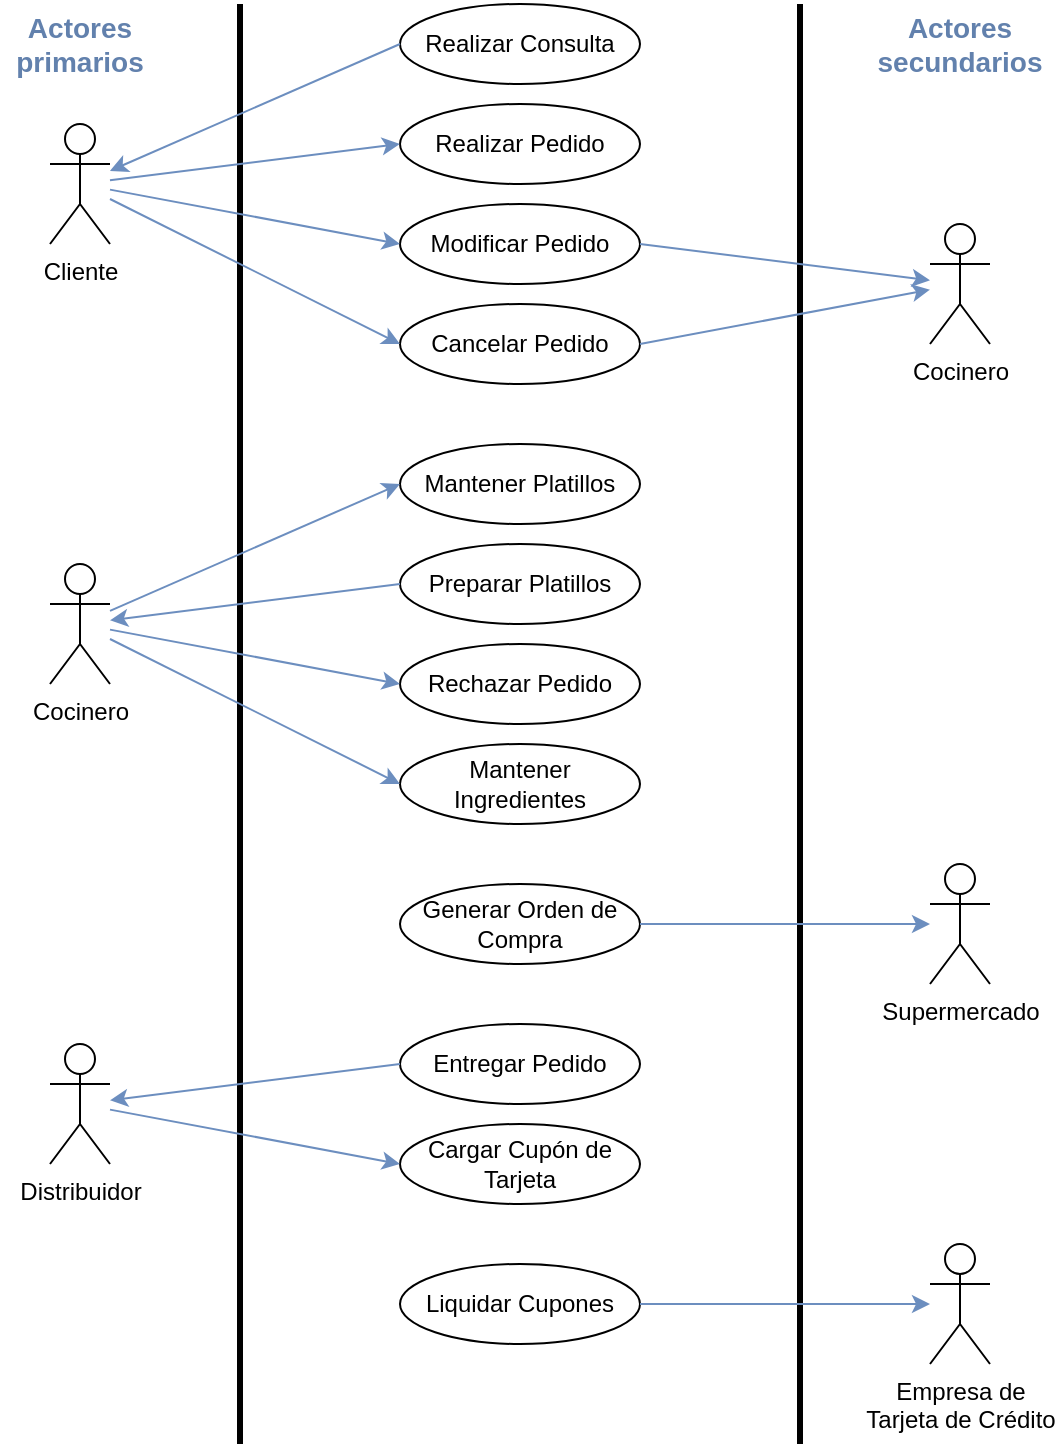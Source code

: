 <mxfile version="13.8.8" type="device"><diagram id="zngwCTSnNqY8AsrBJGvs" name="Page-1"><mxGraphModel dx="1038" dy="530" grid="1" gridSize="10" guides="1" tooltips="1" connect="1" arrows="1" fold="1" page="1" pageScale="1" pageWidth="850" pageHeight="1100" math="0" shadow="0"><root><mxCell id="0"/><mxCell id="1" parent="0"/><mxCell id="RLjeAVOQxVMwUplg_oB_-1" value="" style="endArrow=none;html=1;strokeWidth=3;" parent="1" edge="1"><mxGeometry width="50" height="50" relative="1" as="geometry"><mxPoint x="160" y="760" as="sourcePoint"/><mxPoint x="160" y="40" as="targetPoint"/></mxGeometry></mxCell><mxCell id="RLjeAVOQxVMwUplg_oB_-2" value="" style="endArrow=none;html=1;strokeWidth=3;" parent="1" edge="1"><mxGeometry width="50" height="50" relative="1" as="geometry"><mxPoint x="440" y="760" as="sourcePoint"/><mxPoint x="440" y="40" as="targetPoint"/></mxGeometry></mxCell><mxCell id="RLjeAVOQxVMwUplg_oB_-3" value="Cliente" style="shape=umlActor;verticalLabelPosition=bottom;verticalAlign=top;html=1;outlineConnect=0;" parent="1" vertex="1"><mxGeometry x="65" y="100" width="30" height="60" as="geometry"/></mxCell><mxCell id="RLjeAVOQxVMwUplg_oB_-6" value="Actores primarios" style="text;html=1;strokeColor=none;fillColor=none;align=center;verticalAlign=middle;whiteSpace=wrap;rounded=0;strokeWidth=1;fontSize=14;fontStyle=1;fontColor=#6281AD;" parent="1" vertex="1"><mxGeometry x="40" y="40" width="80" height="40" as="geometry"/></mxCell><mxCell id="RLjeAVOQxVMwUplg_oB_-7" value="Actores secundarios" style="text;html=1;strokeColor=none;fillColor=none;align=center;verticalAlign=middle;whiteSpace=wrap;rounded=0;strokeWidth=1;fontSize=14;fontStyle=1;fontColor=#6281AD;" parent="1" vertex="1"><mxGeometry x="480" y="40" width="80" height="40" as="geometry"/></mxCell><mxCell id="RLjeAVOQxVMwUplg_oB_-9" value="Realizar Consulta" style="ellipse;whiteSpace=wrap;html=1;strokeWidth=1;fontSize=12;" parent="1" vertex="1"><mxGeometry x="240" y="40" width="120" height="40" as="geometry"/></mxCell><mxCell id="RLjeAVOQxVMwUplg_oB_-12" value="Supermercado" style="shape=umlActor;verticalLabelPosition=bottom;verticalAlign=top;html=1;outlineConnect=0;" parent="1" vertex="1"><mxGeometry x="505" y="470" width="30" height="60" as="geometry"/></mxCell><mxCell id="RLjeAVOQxVMwUplg_oB_-15" value="" style="endArrow=classic;html=1;strokeWidth=1;fontSize=14;exitX=0;exitY=0.5;exitDx=0;exitDy=0;fillColor=#dae8fc;strokeColor=#6c8ebf;" parent="1" source="RLjeAVOQxVMwUplg_oB_-9" target="RLjeAVOQxVMwUplg_oB_-3" edge="1"><mxGeometry width="50" height="50" relative="1" as="geometry"><mxPoint x="340" y="160" as="sourcePoint"/><mxPoint x="390" y="110" as="targetPoint"/></mxGeometry></mxCell><mxCell id="RLjeAVOQxVMwUplg_oB_-17" value="Realizar Pedido" style="ellipse;whiteSpace=wrap;html=1;strokeWidth=1;fontSize=12;" parent="1" vertex="1"><mxGeometry x="240" y="90" width="120" height="40" as="geometry"/></mxCell><mxCell id="RLjeAVOQxVMwUplg_oB_-18" value="" style="endArrow=classic;html=1;strokeWidth=1;fontSize=14;fillColor=#dae8fc;strokeColor=#6c8ebf;entryX=0;entryY=0.5;entryDx=0;entryDy=0;" parent="1" source="RLjeAVOQxVMwUplg_oB_-3" target="RLjeAVOQxVMwUplg_oB_-17" edge="1"><mxGeometry width="50" height="50" relative="1" as="geometry"><mxPoint x="250" y="75" as="sourcePoint"/><mxPoint x="105" y="133.906" as="targetPoint"/></mxGeometry></mxCell><mxCell id="RLjeAVOQxVMwUplg_oB_-20" value="Cocinero" style="shape=umlActor;verticalLabelPosition=bottom;verticalAlign=top;html=1;outlineConnect=0;" parent="1" vertex="1"><mxGeometry x="65" y="320" width="30" height="60" as="geometry"/></mxCell><mxCell id="RLjeAVOQxVMwUplg_oB_-21" value="Modificar Pedido" style="ellipse;whiteSpace=wrap;html=1;strokeWidth=1;fontSize=12;" parent="1" vertex="1"><mxGeometry x="240" y="140" width="120" height="40" as="geometry"/></mxCell><mxCell id="RLjeAVOQxVMwUplg_oB_-22" value="&lt;font style=&quot;font-size: 12px&quot;&gt;Cancelar Pedido&lt;/font&gt;" style="ellipse;whiteSpace=wrap;html=1;strokeWidth=1;fontSize=12;" parent="1" vertex="1"><mxGeometry x="240" y="190" width="120" height="40" as="geometry"/></mxCell><mxCell id="RLjeAVOQxVMwUplg_oB_-23" value="" style="endArrow=classic;html=1;strokeWidth=1;fontSize=14;fillColor=#dae8fc;strokeColor=#6c8ebf;entryX=0;entryY=0.5;entryDx=0;entryDy=0;" parent="1" source="RLjeAVOQxVMwUplg_oB_-3" target="RLjeAVOQxVMwUplg_oB_-21" edge="1"><mxGeometry width="50" height="50" relative="1" as="geometry"><mxPoint x="105" y="138.125" as="sourcePoint"/><mxPoint x="250" y="120" as="targetPoint"/></mxGeometry></mxCell><mxCell id="RLjeAVOQxVMwUplg_oB_-24" value="" style="endArrow=classic;html=1;strokeWidth=1;fontSize=14;fillColor=#dae8fc;strokeColor=#6c8ebf;entryX=0;entryY=0.5;entryDx=0;entryDy=0;" parent="1" source="RLjeAVOQxVMwUplg_oB_-3" target="RLjeAVOQxVMwUplg_oB_-22" edge="1"><mxGeometry width="50" height="50" relative="1" as="geometry"><mxPoint x="115" y="148.125" as="sourcePoint"/><mxPoint x="260" y="130" as="targetPoint"/></mxGeometry></mxCell><mxCell id="RLjeAVOQxVMwUplg_oB_-28" value="Mantener Platillos" style="ellipse;whiteSpace=wrap;html=1;strokeWidth=1;fontSize=12;" parent="1" vertex="1"><mxGeometry x="240" y="260" width="120" height="40" as="geometry"/></mxCell><mxCell id="RLjeAVOQxVMwUplg_oB_-29" value="" style="endArrow=classic;html=1;strokeWidth=1;fontSize=14;fillColor=#dae8fc;strokeColor=#6c8ebf;entryX=0;entryY=0.5;entryDx=0;entryDy=0;" parent="1" source="RLjeAVOQxVMwUplg_oB_-20" target="RLjeAVOQxVMwUplg_oB_-28" edge="1"><mxGeometry width="50" height="50" relative="1" as="geometry"><mxPoint x="105" y="157.5" as="sourcePoint"/><mxPoint x="250" y="230" as="targetPoint"/></mxGeometry></mxCell><mxCell id="RLjeAVOQxVMwUplg_oB_-30" value="Preparar Platillos" style="ellipse;whiteSpace=wrap;html=1;strokeWidth=1;fontSize=12;" parent="1" vertex="1"><mxGeometry x="240" y="310" width="120" height="40" as="geometry"/></mxCell><mxCell id="RLjeAVOQxVMwUplg_oB_-31" value="" style="endArrow=classic;html=1;strokeWidth=1;fontSize=14;fillColor=#dae8fc;strokeColor=#6c8ebf;exitX=0;exitY=0.5;exitDx=0;exitDy=0;" parent="1" source="RLjeAVOQxVMwUplg_oB_-30" target="RLjeAVOQxVMwUplg_oB_-20" edge="1"><mxGeometry width="50" height="50" relative="1" as="geometry"><mxPoint x="105" y="328.125" as="sourcePoint"/><mxPoint x="250" y="310" as="targetPoint"/></mxGeometry></mxCell><mxCell id="RLjeAVOQxVMwUplg_oB_-33" value="Rechazar Pedido" style="ellipse;whiteSpace=wrap;html=1;strokeWidth=1;fontSize=12;" parent="1" vertex="1"><mxGeometry x="240" y="360" width="120" height="40" as="geometry"/></mxCell><mxCell id="RLjeAVOQxVMwUplg_oB_-34" value="" style="endArrow=classic;html=1;strokeWidth=1;fontSize=14;fillColor=#dae8fc;strokeColor=#6c8ebf;entryX=0;entryY=0.5;entryDx=0;entryDy=0;" parent="1" source="RLjeAVOQxVMwUplg_oB_-20" target="RLjeAVOQxVMwUplg_oB_-33" edge="1"><mxGeometry width="50" height="50" relative="1" as="geometry"><mxPoint x="105" y="328.125" as="sourcePoint"/><mxPoint x="190" y="440" as="targetPoint"/></mxGeometry></mxCell><mxCell id="RLjeAVOQxVMwUplg_oB_-35" value="Mantener Ingredientes" style="ellipse;whiteSpace=wrap;html=1;strokeWidth=1;fontSize=12;" parent="1" vertex="1"><mxGeometry x="240" y="410" width="120" height="40" as="geometry"/></mxCell><mxCell id="RLjeAVOQxVMwUplg_oB_-36" value="" style="endArrow=classic;html=1;strokeWidth=1;fontSize=14;fillColor=#dae8fc;strokeColor=#6c8ebf;entryX=0;entryY=0.5;entryDx=0;entryDy=0;" parent="1" source="RLjeAVOQxVMwUplg_oB_-20" target="RLjeAVOQxVMwUplg_oB_-35" edge="1"><mxGeometry width="50" height="50" relative="1" as="geometry"><mxPoint x="105" y="337.5" as="sourcePoint"/><mxPoint x="250" y="410" as="targetPoint"/></mxGeometry></mxCell><mxCell id="RLjeAVOQxVMwUplg_oB_-37" value="Generar Orden de Compra" style="ellipse;whiteSpace=wrap;html=1;strokeWidth=1;fontSize=12;" parent="1" vertex="1"><mxGeometry x="240" y="480" width="120" height="40" as="geometry"/></mxCell><mxCell id="RLjeAVOQxVMwUplg_oB_-38" value="" style="endArrow=classic;html=1;strokeWidth=1;fontSize=14;fillColor=#dae8fc;strokeColor=#6c8ebf;exitX=1;exitY=0.5;exitDx=0;exitDy=0;" parent="1" source="RLjeAVOQxVMwUplg_oB_-37" target="RLjeAVOQxVMwUplg_oB_-12" edge="1"><mxGeometry width="50" height="50" relative="1" as="geometry"><mxPoint x="105" y="367.5" as="sourcePoint"/><mxPoint x="250" y="440" as="targetPoint"/></mxGeometry></mxCell><mxCell id="RLjeAVOQxVMwUplg_oB_-40" value="Distribuidor" style="shape=umlActor;verticalLabelPosition=bottom;verticalAlign=top;html=1;outlineConnect=0;" parent="1" vertex="1"><mxGeometry x="65" y="560" width="30" height="60" as="geometry"/></mxCell><mxCell id="RLjeAVOQxVMwUplg_oB_-41" value="Entregar Pedido" style="ellipse;whiteSpace=wrap;html=1;strokeWidth=1;fontSize=12;" parent="1" vertex="1"><mxGeometry x="240" y="550" width="120" height="40" as="geometry"/></mxCell><mxCell id="RLjeAVOQxVMwUplg_oB_-42" value="" style="endArrow=classic;html=1;strokeWidth=1;fontSize=14;fillColor=#dae8fc;strokeColor=#6c8ebf;exitX=0;exitY=0.5;exitDx=0;exitDy=0;" parent="1" source="RLjeAVOQxVMwUplg_oB_-41" target="RLjeAVOQxVMwUplg_oB_-40" edge="1"><mxGeometry width="50" height="50" relative="1" as="geometry"><mxPoint x="105" y="467.5" as="sourcePoint"/><mxPoint x="250" y="540" as="targetPoint"/></mxGeometry></mxCell><mxCell id="RLjeAVOQxVMwUplg_oB_-45" value="Cargar Cupón de Tarjeta" style="ellipse;whiteSpace=wrap;html=1;strokeWidth=1;fontSize=12;" parent="1" vertex="1"><mxGeometry x="240" y="600" width="120" height="40" as="geometry"/></mxCell><mxCell id="RLjeAVOQxVMwUplg_oB_-46" value="" style="endArrow=classic;html=1;strokeWidth=1;fontSize=14;fillColor=#dae8fc;strokeColor=#6c8ebf;entryX=0;entryY=0.5;entryDx=0;entryDy=0;" parent="1" source="RLjeAVOQxVMwUplg_oB_-40" target="RLjeAVOQxVMwUplg_oB_-45" edge="1"><mxGeometry width="50" height="50" relative="1" as="geometry"><mxPoint x="250" y="580.0" as="sourcePoint"/><mxPoint x="105" y="561.875" as="targetPoint"/></mxGeometry></mxCell><mxCell id="RLjeAVOQxVMwUplg_oB_-50" value="Empresa de&lt;br&gt;Tarjeta de Crédito" style="shape=umlActor;verticalLabelPosition=bottom;verticalAlign=top;html=1;outlineConnect=0;" parent="1" vertex="1"><mxGeometry x="505" y="660" width="30" height="60" as="geometry"/></mxCell><mxCell id="RLjeAVOQxVMwUplg_oB_-51" value="Liquidar Cupones" style="ellipse;whiteSpace=wrap;html=1;strokeWidth=1;fontSize=12;" parent="1" vertex="1"><mxGeometry x="240" y="670" width="120" height="40" as="geometry"/></mxCell><mxCell id="RLjeAVOQxVMwUplg_oB_-52" value="" style="endArrow=classic;html=1;strokeWidth=1;fontSize=14;fillColor=#dae8fc;strokeColor=#6c8ebf;exitX=1;exitY=0.5;exitDx=0;exitDy=0;" parent="1" source="RLjeAVOQxVMwUplg_oB_-51" target="RLjeAVOQxVMwUplg_oB_-50" edge="1"><mxGeometry width="50" height="50" relative="1" as="geometry"><mxPoint x="105" y="557.5" as="sourcePoint"/><mxPoint x="250" y="630" as="targetPoint"/></mxGeometry></mxCell><mxCell id="Ohol6Ezlm7oFbFua5rSv-1" value="Cocinero" style="shape=umlActor;verticalLabelPosition=bottom;verticalAlign=top;html=1;outlineConnect=0;" vertex="1" parent="1"><mxGeometry x="505" y="150" width="30" height="60" as="geometry"/></mxCell><mxCell id="Ohol6Ezlm7oFbFua5rSv-2" value="" style="endArrow=classic;html=1;strokeWidth=1;fontSize=14;fillColor=#dae8fc;strokeColor=#6c8ebf;exitX=1;exitY=0.5;exitDx=0;exitDy=0;" edge="1" parent="1" source="RLjeAVOQxVMwUplg_oB_-21" target="Ohol6Ezlm7oFbFua5rSv-1"><mxGeometry width="50" height="50" relative="1" as="geometry"><mxPoint x="105" y="142.812" as="sourcePoint"/><mxPoint x="250" y="170" as="targetPoint"/></mxGeometry></mxCell><mxCell id="Ohol6Ezlm7oFbFua5rSv-3" value="" style="endArrow=classic;html=1;strokeWidth=1;fontSize=14;fillColor=#dae8fc;strokeColor=#6c8ebf;exitX=1;exitY=0.5;exitDx=0;exitDy=0;" edge="1" parent="1" source="RLjeAVOQxVMwUplg_oB_-22" target="Ohol6Ezlm7oFbFua5rSv-1"><mxGeometry width="50" height="50" relative="1" as="geometry"><mxPoint x="370" y="170" as="sourcePoint"/><mxPoint x="515" y="188.125" as="targetPoint"/></mxGeometry></mxCell></root></mxGraphModel></diagram></mxfile>